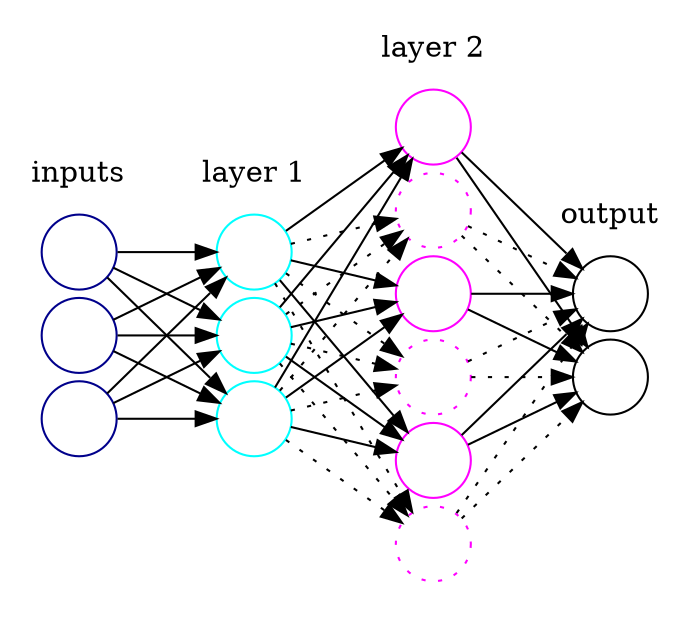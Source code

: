 
digraph G {

        rankdir=LR
	    splines=line
        nodesep=.05;
        
        node [label=""];



        subgraph cluster_0 {
		color=white;
                node [style=solid,color=blue4, shape=circle];
		label = "inputs";

        x1
        x2
        x3

	}

	subgraph cluster_1 {
		color=white;
		node [style=solid,color=cyan, shape=circle];
		label = "layer 1";

        l1_1
        l1_2
        l1_3

	}

	subgraph cluster_2 {
		color=white;
		node [style=solid,color=magenta, shape=circle];
		label = "layer 2";

        l2_1
        l2_2d [style=dotted]
        l2_3
        l2_4d [style=dotted]
        l2_5
        l2_6d [style=dotted]

	}

	subgraph cluster_3 {
		color=white;
		node [style=solid,color=black, shape=circle];
		label="output";

        o1
        o2

	}

    x1 -> l1_1
    x1 -> l1_2
    x1 -> l1_3
    x2 -> l1_1
    x2 -> l1_2
    x2 -> l1_3
    x3 -> l1_1
    x3 -> l1_2
    x3 -> l1_3
    l1_1 -> l2_1
    l1_1 -> l2_2d [style=dotted]
    l1_1 -> l2_3
    l1_1 -> l2_4d [style=dotted]
    l1_1 -> l2_5
    l1_1 -> l2_6d [style=dotted]
    l1_2 -> l2_1
    l1_2 -> l2_2d [style=dotted]
    l1_2 -> l2_3
    l1_2 -> l2_4d [style=dotted]
    l1_2 -> l2_5
    l1_2 -> l2_6d [style=dotted]
    l1_3 -> l2_1
    l1_3 -> l2_2d [style=dotted]
    l1_3 -> l2_3
    l1_3 -> l2_4d [style=dotted]
    l1_3 -> l2_5
    l1_3 -> l2_6d [style=dotted]
    l2_1 -> o1
    l2_1 -> o2
    l2_2d -> o1 [style=dotted]
    l2_2d -> o2 [style=dotted]
    l2_3 -> o1
    l2_3 -> o2
    l2_4d -> o1 [style=dotted]
    l2_4d -> o2 [style=dotted]
    l2_5 -> o1
    l2_5 -> o2
    l2_6d -> o1 [style=dotted]
    l2_6d -> o2 [style=dotted]

}

